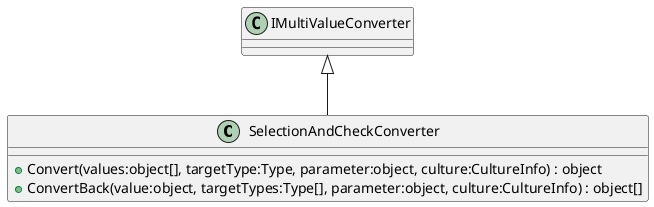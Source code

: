 @startuml
class SelectionAndCheckConverter {
    + Convert(values:object[], targetType:Type, parameter:object, culture:CultureInfo) : object
    + ConvertBack(value:object, targetTypes:Type[], parameter:object, culture:CultureInfo) : object[]
}
IMultiValueConverter <|-- SelectionAndCheckConverter
@enduml

